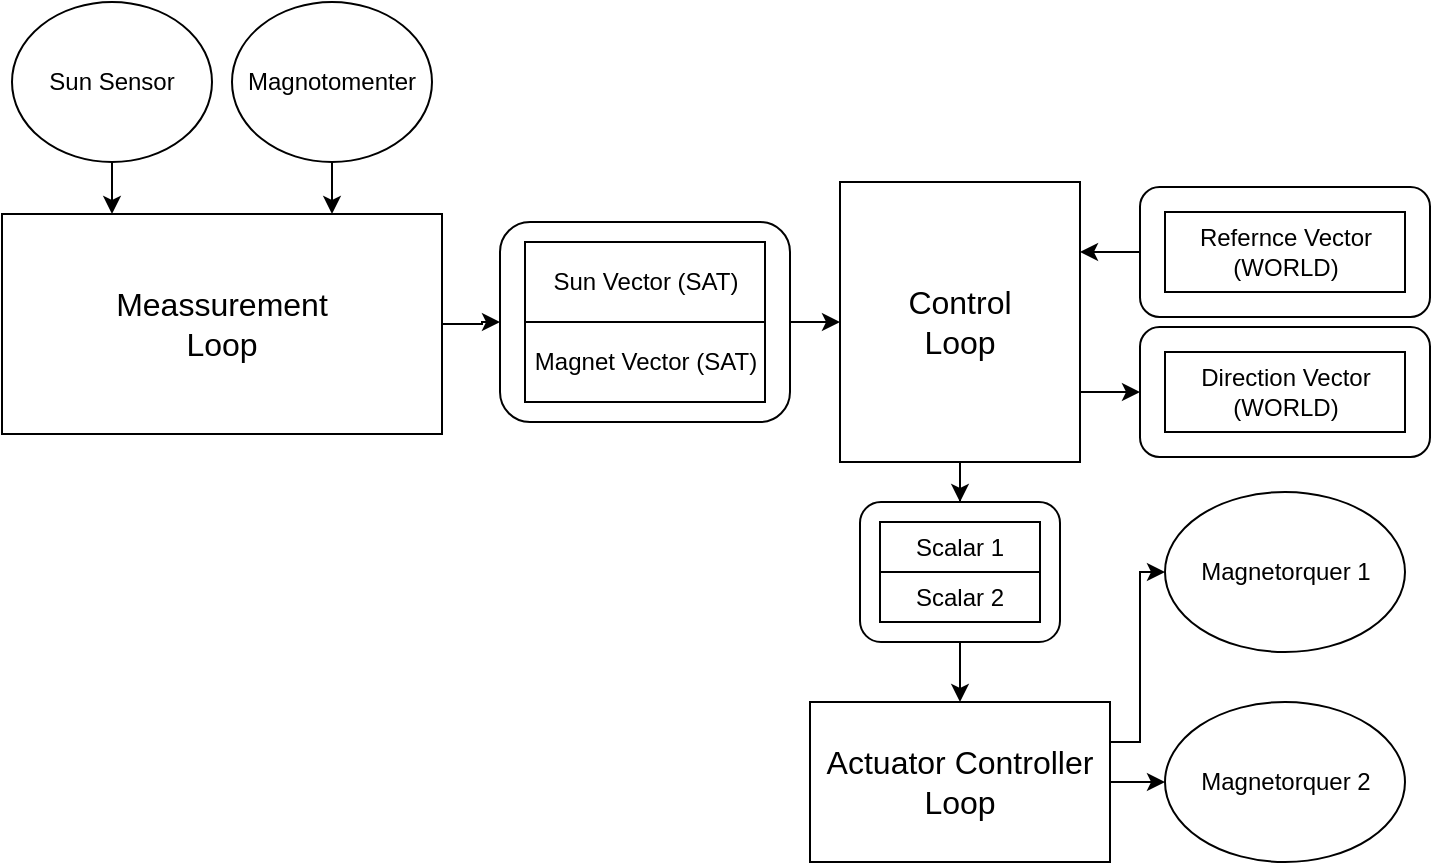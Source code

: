 <mxfile version="26.2.14">
  <diagram name="Page-1" id="kcALVfuPHR4lX462az3T">
    <mxGraphModel dx="1022" dy="563" grid="1" gridSize="10" guides="1" tooltips="1" connect="1" arrows="1" fold="1" page="1" pageScale="1" pageWidth="850" pageHeight="1100" math="0" shadow="0">
      <root>
        <mxCell id="0" />
        <mxCell id="1" parent="0" />
        <mxCell id="4ris0kf0snSk4C-p63-E-12" style="edgeStyle=orthogonalEdgeStyle;rounded=0;orthogonalLoop=1;jettySize=auto;html=1;entryX=0;entryY=0.5;entryDx=0;entryDy=0;" edge="1" parent="1" source="4ris0kf0snSk4C-p63-E-1" target="4ris0kf0snSk4C-p63-E-8">
          <mxGeometry relative="1" as="geometry" />
        </mxCell>
        <mxCell id="4ris0kf0snSk4C-p63-E-1" value="&lt;font style=&quot;font-size: 16px;&quot;&gt;Meassurement&lt;br&gt;Loop&lt;/font&gt;" style="rounded=0;whiteSpace=wrap;html=1;" vertex="1" parent="1">
          <mxGeometry x="41" y="336" width="220" height="110" as="geometry" />
        </mxCell>
        <mxCell id="4ris0kf0snSk4C-p63-E-5" value="" style="edgeStyle=orthogonalEdgeStyle;rounded=0;orthogonalLoop=1;jettySize=auto;html=1;entryX=0.25;entryY=0;entryDx=0;entryDy=0;" edge="1" parent="1" source="4ris0kf0snSk4C-p63-E-2" target="4ris0kf0snSk4C-p63-E-1">
          <mxGeometry relative="1" as="geometry" />
        </mxCell>
        <mxCell id="4ris0kf0snSk4C-p63-E-2" value="Sun Sensor" style="ellipse;whiteSpace=wrap;html=1;" vertex="1" parent="1">
          <mxGeometry x="46" y="230" width="100" height="80" as="geometry" />
        </mxCell>
        <mxCell id="4ris0kf0snSk4C-p63-E-4" value="" style="edgeStyle=orthogonalEdgeStyle;rounded=0;orthogonalLoop=1;jettySize=auto;html=1;entryX=0.75;entryY=0;entryDx=0;entryDy=0;" edge="1" parent="1" source="4ris0kf0snSk4C-p63-E-3" target="4ris0kf0snSk4C-p63-E-1">
          <mxGeometry relative="1" as="geometry" />
        </mxCell>
        <mxCell id="4ris0kf0snSk4C-p63-E-3" value="Magnotomenter" style="ellipse;whiteSpace=wrap;html=1;" vertex="1" parent="1">
          <mxGeometry x="156" y="230" width="100" height="80" as="geometry" />
        </mxCell>
        <mxCell id="4ris0kf0snSk4C-p63-E-14" style="edgeStyle=orthogonalEdgeStyle;rounded=0;orthogonalLoop=1;jettySize=auto;html=1;exitX=1;exitY=0.5;exitDx=0;exitDy=0;entryX=0;entryY=0.5;entryDx=0;entryDy=0;" edge="1" parent="1" source="4ris0kf0snSk4C-p63-E-8" target="4ris0kf0snSk4C-p63-E-13">
          <mxGeometry relative="1" as="geometry" />
        </mxCell>
        <mxCell id="4ris0kf0snSk4C-p63-E-8" value="" style="rounded=1;whiteSpace=wrap;html=1;" vertex="1" parent="1">
          <mxGeometry x="290" y="340" width="145" height="100" as="geometry" />
        </mxCell>
        <mxCell id="4ris0kf0snSk4C-p63-E-9" value="Sun Vector (SAT)" style="rounded=0;whiteSpace=wrap;html=1;" vertex="1" parent="1">
          <mxGeometry x="302.5" y="350" width="120" height="40" as="geometry" />
        </mxCell>
        <mxCell id="4ris0kf0snSk4C-p63-E-10" value="Magnet Vector (SAT)" style="rounded=0;whiteSpace=wrap;html=1;" vertex="1" parent="1">
          <mxGeometry x="302.5" y="390" width="120" height="40" as="geometry" />
        </mxCell>
        <mxCell id="4ris0kf0snSk4C-p63-E-30" style="edgeStyle=orthogonalEdgeStyle;rounded=0;orthogonalLoop=1;jettySize=auto;html=1;entryX=0.5;entryY=0;entryDx=0;entryDy=0;" edge="1" parent="1" source="4ris0kf0snSk4C-p63-E-13" target="4ris0kf0snSk4C-p63-E-27">
          <mxGeometry relative="1" as="geometry" />
        </mxCell>
        <mxCell id="4ris0kf0snSk4C-p63-E-13" value="&lt;div&gt;&lt;font style=&quot;font-size: 16px;&quot;&gt;Control&lt;/font&gt;&lt;/div&gt;&lt;div&gt;&lt;font style=&quot;font-size: 16px;&quot;&gt;Loop&lt;/font&gt;&lt;/div&gt;" style="rounded=0;whiteSpace=wrap;html=1;" vertex="1" parent="1">
          <mxGeometry x="460" y="320" width="120" height="140" as="geometry" />
        </mxCell>
        <mxCell id="4ris0kf0snSk4C-p63-E-23" style="edgeStyle=orthogonalEdgeStyle;rounded=0;orthogonalLoop=1;jettySize=auto;html=1;entryX=1;entryY=0.25;entryDx=0;entryDy=0;" edge="1" parent="1" source="4ris0kf0snSk4C-p63-E-15" target="4ris0kf0snSk4C-p63-E-13">
          <mxGeometry relative="1" as="geometry" />
        </mxCell>
        <mxCell id="4ris0kf0snSk4C-p63-E-15" value="" style="rounded=1;whiteSpace=wrap;html=1;" vertex="1" parent="1">
          <mxGeometry x="610" y="322.5" width="145" height="65" as="geometry" />
        </mxCell>
        <mxCell id="4ris0kf0snSk4C-p63-E-16" value="Refernce Vector (WORLD)" style="rounded=0;whiteSpace=wrap;html=1;" vertex="1" parent="1">
          <mxGeometry x="622.5" y="335" width="120" height="40" as="geometry" />
        </mxCell>
        <mxCell id="4ris0kf0snSk4C-p63-E-22" style="edgeStyle=orthogonalEdgeStyle;rounded=0;orthogonalLoop=1;jettySize=auto;html=1;entryX=1;entryY=0.75;entryDx=0;entryDy=0;startArrow=classic;startFill=1;endArrow=none;endFill=0;" edge="1" parent="1" source="4ris0kf0snSk4C-p63-E-19" target="4ris0kf0snSk4C-p63-E-13">
          <mxGeometry relative="1" as="geometry" />
        </mxCell>
        <mxCell id="4ris0kf0snSk4C-p63-E-19" value="" style="rounded=1;whiteSpace=wrap;html=1;" vertex="1" parent="1">
          <mxGeometry x="610" y="392.5" width="145" height="65" as="geometry" />
        </mxCell>
        <mxCell id="4ris0kf0snSk4C-p63-E-20" value="Direction Vector (WORLD)" style="rounded=0;whiteSpace=wrap;html=1;" vertex="1" parent="1">
          <mxGeometry x="622.5" y="405" width="120" height="40" as="geometry" />
        </mxCell>
        <mxCell id="4ris0kf0snSk4C-p63-E-34" style="edgeStyle=orthogonalEdgeStyle;rounded=0;orthogonalLoop=1;jettySize=auto;html=1;entryX=0.5;entryY=0;entryDx=0;entryDy=0;" edge="1" parent="1" source="4ris0kf0snSk4C-p63-E-27" target="4ris0kf0snSk4C-p63-E-31">
          <mxGeometry relative="1" as="geometry" />
        </mxCell>
        <mxCell id="4ris0kf0snSk4C-p63-E-27" value="" style="rounded=1;whiteSpace=wrap;html=1;" vertex="1" parent="1">
          <mxGeometry x="470" y="480" width="100" height="70" as="geometry" />
        </mxCell>
        <mxCell id="4ris0kf0snSk4C-p63-E-28" value="&lt;div&gt;Scalar 1&lt;/div&gt;" style="rounded=0;whiteSpace=wrap;html=1;" vertex="1" parent="1">
          <mxGeometry x="480" y="490" width="80" height="25" as="geometry" />
        </mxCell>
        <mxCell id="4ris0kf0snSk4C-p63-E-29" value="Scalar 2" style="rounded=0;whiteSpace=wrap;html=1;" vertex="1" parent="1">
          <mxGeometry x="480" y="515" width="80" height="25" as="geometry" />
        </mxCell>
        <mxCell id="4ris0kf0snSk4C-p63-E-35" style="edgeStyle=orthogonalEdgeStyle;rounded=0;orthogonalLoop=1;jettySize=auto;html=1;entryX=0;entryY=0.5;entryDx=0;entryDy=0;" edge="1" parent="1" source="4ris0kf0snSk4C-p63-E-31" target="4ris0kf0snSk4C-p63-E-33">
          <mxGeometry relative="1" as="geometry" />
        </mxCell>
        <mxCell id="4ris0kf0snSk4C-p63-E-38" style="edgeStyle=orthogonalEdgeStyle;rounded=0;orthogonalLoop=1;jettySize=auto;html=1;exitX=1;exitY=0.25;exitDx=0;exitDy=0;entryX=0;entryY=0.5;entryDx=0;entryDy=0;" edge="1" parent="1" source="4ris0kf0snSk4C-p63-E-31" target="4ris0kf0snSk4C-p63-E-32">
          <mxGeometry relative="1" as="geometry">
            <Array as="points">
              <mxPoint x="610" y="600" />
              <mxPoint x="610" y="515" />
            </Array>
          </mxGeometry>
        </mxCell>
        <mxCell id="4ris0kf0snSk4C-p63-E-31" value="&lt;div&gt;&lt;font style=&quot;font-size: 16px;&quot;&gt;Actuator Controller&lt;/font&gt;&lt;/div&gt;&lt;div&gt;&lt;font style=&quot;font-size: 16px;&quot;&gt;Loop&lt;/font&gt;&lt;/div&gt;" style="rounded=0;whiteSpace=wrap;html=1;" vertex="1" parent="1">
          <mxGeometry x="445" y="580" width="150" height="80" as="geometry" />
        </mxCell>
        <mxCell id="4ris0kf0snSk4C-p63-E-32" value="Magnetorquer 1" style="ellipse;whiteSpace=wrap;html=1;" vertex="1" parent="1">
          <mxGeometry x="622.5" y="475" width="120" height="80" as="geometry" />
        </mxCell>
        <mxCell id="4ris0kf0snSk4C-p63-E-33" value="Magnetorquer 2" style="ellipse;whiteSpace=wrap;html=1;" vertex="1" parent="1">
          <mxGeometry x="622.5" y="580" width="120" height="80" as="geometry" />
        </mxCell>
      </root>
    </mxGraphModel>
  </diagram>
</mxfile>
